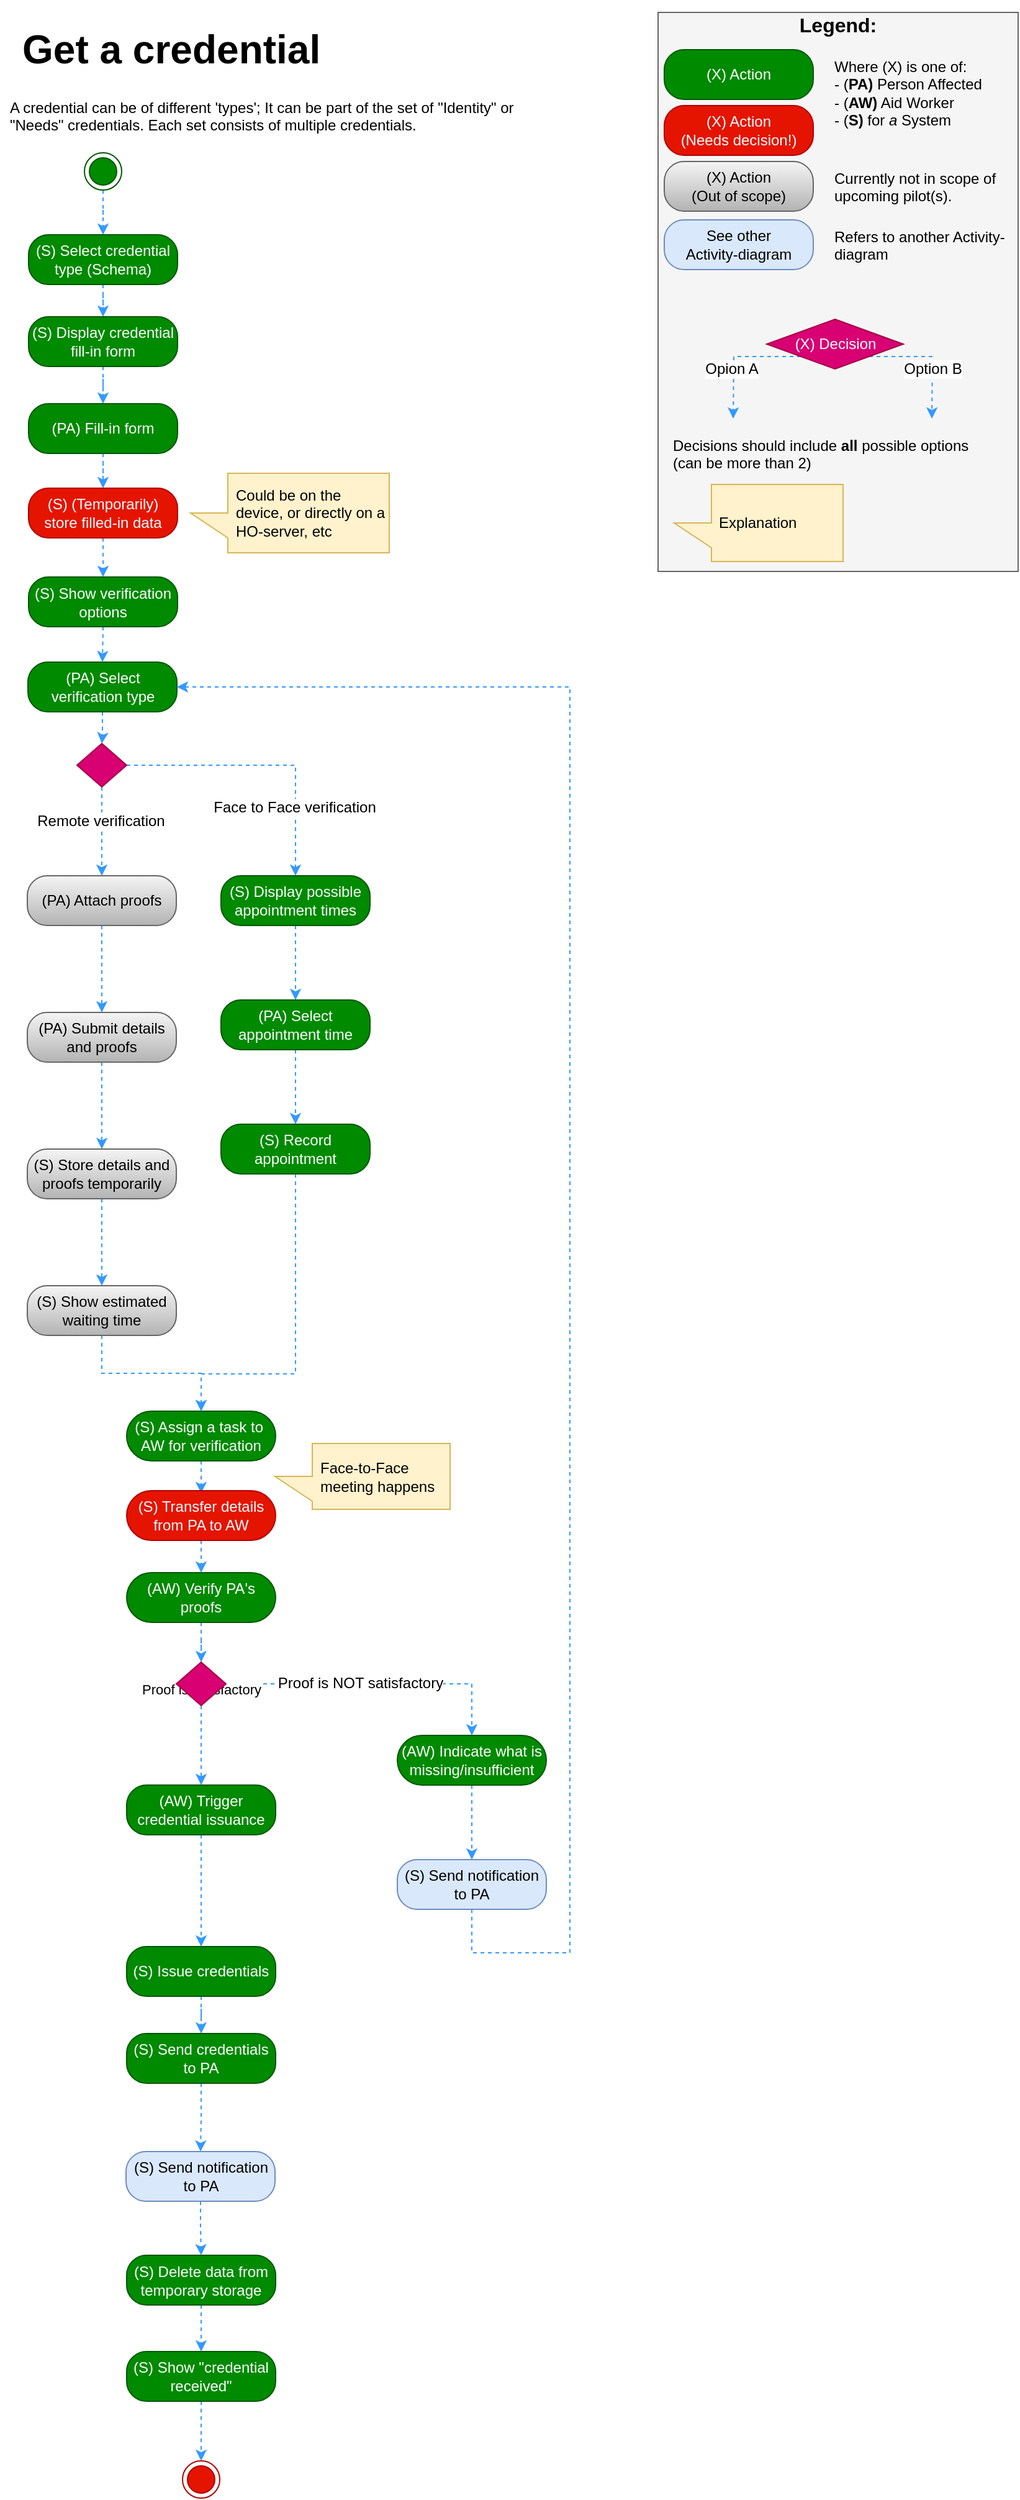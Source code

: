 <mxfile version="11.0.3" type="github"><diagram id="uyd7z65uwDIBuKVMTp-y" name="Page-1"><mxGraphModel dx="609" dy="338" grid="0" gridSize="10" guides="1" tooltips="1" connect="1" arrows="1" fold="1" page="1" pageScale="1" pageWidth="827" pageHeight="1169" math="0" shadow="0"><root><mxCell id="0"/><mxCell id="1" parent="0"/><mxCell id="oU4Lt3CGuPSWamgN9LYf-17" style="edgeStyle=orthogonalEdgeStyle;rounded=0;orthogonalLoop=1;jettySize=auto;html=1;entryX=0.5;entryY=0;entryDx=0;entryDy=0;strokeColor=#3399FF;fontColor=#ffffff;dashed=1;" parent="1" source="oU4Lt3CGuPSWamgN9LYf-1" target="bS0sMl6j7w7xX164Mt2F-23" edge="1"><mxGeometry relative="1" as="geometry"><mxPoint x="83" y="223" as="targetPoint"/></mxGeometry></mxCell><mxCell id="oU4Lt3CGuPSWamgN9LYf-1" value="" style="ellipse;html=1;shape=endState;fillColor=#008a00;strokeColor=#005700;fontColor=#ffffff;" parent="1" vertex="1"><mxGeometry x="68" y="123" width="30" height="30" as="geometry"/></mxCell><mxCell id="ZIkzdJBxLHVvlqhhN6H9-13" value="" style="ellipse;html=1;shape=endState;fillColor=#e51400;strokeColor=#B20000;fontColor=#ffffff;" parent="1" vertex="1"><mxGeometry x="147" y="1981" width="30" height="30" as="geometry"/></mxCell><mxCell id="NnOpoRvQTLeooMambTD8-50" style="edgeStyle=orthogonalEdgeStyle;rounded=0;orthogonalLoop=1;jettySize=auto;html=1;entryX=0.5;entryY=0;entryDx=0;entryDy=0;dashed=1;fontColor=#ffffff;strokeColor=#3399FF;" parent="1" source="bS0sMl6j7w7xX164Mt2F-23" target="NnOpoRvQTLeooMambTD8-34" edge="1"><mxGeometry relative="1" as="geometry"/></mxCell><mxCell id="bS0sMl6j7w7xX164Mt2F-23" value="(S) Select credential type (Schema)&lt;br&gt;" style="rounded=1;whiteSpace=wrap;html=1;arcSize=40;fillColor=#008a00;strokeColor=#005700;fontColor=#ffffff;" parent="1" vertex="1"><mxGeometry x="23" y="189" width="120" height="40" as="geometry"/></mxCell><mxCell id="bS0sMl6j7w7xX164Mt2F-35" value="(S) Send notification to PA&lt;br&gt;" style="rounded=1;whiteSpace=wrap;html=1;arcSize=40;fillColor=#dae8fc;strokeColor=#6c8ebf;" parent="1" vertex="1"><mxGeometry x="101.5" y="1732" width="120" height="40" as="geometry"/></mxCell><mxCell id="NnOpoRvQTLeooMambTD8-33" value="" style="edgeStyle=orthogonalEdgeStyle;rounded=0;orthogonalLoop=1;jettySize=auto;html=1;dashed=1;strokeColor=#3399FF;fontColor=#ffffff;" parent="1" source="NnOpoRvQTLeooMambTD8-34" target="NnOpoRvQTLeooMambTD8-35" edge="1"><mxGeometry relative="1" as="geometry"/></mxCell><mxCell id="NnOpoRvQTLeooMambTD8-34" value="(S) Display credential fill-in form" style="rounded=1;whiteSpace=wrap;html=1;arcSize=40;fillColor=#008a00;strokeColor=#005700;fontColor=#ffffff;" parent="1" vertex="1"><mxGeometry x="23" y="255" width="120" height="40" as="geometry"/></mxCell><mxCell id="XSU_I-3Gt-N8LildDsRt-3" value="" style="edgeStyle=orthogonalEdgeStyle;rounded=0;orthogonalLoop=1;jettySize=auto;html=1;dashed=1;strokeColor=#3399FF;fontColor=#ffffff;entryX=0.5;entryY=0;entryDx=0;entryDy=0;" parent="1" source="NnOpoRvQTLeooMambTD8-35" target="XSU_I-3Gt-N8LildDsRt-1" edge="1"><mxGeometry relative="1" as="geometry"><mxPoint x="83" y="455" as="targetPoint"/></mxGeometry></mxCell><mxCell id="NnOpoRvQTLeooMambTD8-35" value="(PA) Fill-in form" style="rounded=1;whiteSpace=wrap;html=1;arcSize=40;fillColor=#008a00;strokeColor=#005700;fontColor=#ffffff;" parent="1" vertex="1"><mxGeometry x="23" y="325" width="120" height="40" as="geometry"/></mxCell><mxCell id="NnOpoRvQTLeooMambTD8-52" value="" style="edgeStyle=orthogonalEdgeStyle;rounded=0;orthogonalLoop=1;jettySize=auto;html=1;dashed=1;strokeColor=#3399FF;fontColor=#ffffff;" parent="1" source="NnOpoRvQTLeooMambTD8-36" target="NnOpoRvQTLeooMambTD8-51" edge="1"><mxGeometry relative="1" as="geometry"/></mxCell><mxCell id="NnOpoRvQTLeooMambTD8-36" value="(PA) Attach proofs" style="rounded=1;whiteSpace=wrap;html=1;arcSize=40;fillColor=#f5f5f5;strokeColor=#666666;gradientColor=#b3b3b3;" parent="1" vertex="1"><mxGeometry x="22" y="705" width="120" height="40" as="geometry"/></mxCell><mxCell id="NnOpoRvQTLeooMambTD8-54" value="" style="edgeStyle=orthogonalEdgeStyle;rounded=0;orthogonalLoop=1;jettySize=auto;html=1;dashed=1;strokeColor=#3399FF;fontColor=#ffffff;" parent="1" source="NnOpoRvQTLeooMambTD8-51" target="NnOpoRvQTLeooMambTD8-53" edge="1"><mxGeometry relative="1" as="geometry"/></mxCell><mxCell id="NnOpoRvQTLeooMambTD8-51" value="(PA) Submit details and proofs" style="rounded=1;whiteSpace=wrap;html=1;arcSize=40;fillColor=#f5f5f5;strokeColor=#666666;gradientColor=#b3b3b3;" parent="1" vertex="1"><mxGeometry x="22" y="815" width="120" height="40" as="geometry"/></mxCell><mxCell id="NnOpoRvQTLeooMambTD8-56" value="" style="edgeStyle=orthogonalEdgeStyle;rounded=0;orthogonalLoop=1;jettySize=auto;html=1;dashed=1;strokeColor=#3399FF;fontColor=#ffffff;" parent="1" source="NnOpoRvQTLeooMambTD8-53" target="NnOpoRvQTLeooMambTD8-55" edge="1"><mxGeometry relative="1" as="geometry"/></mxCell><mxCell id="NnOpoRvQTLeooMambTD8-53" value="(S) Store details and proofs temporarily" style="rounded=1;whiteSpace=wrap;html=1;arcSize=40;fillColor=#f5f5f5;strokeColor=#666666;gradientColor=#b3b3b3;" parent="1" vertex="1"><mxGeometry x="22" y="925" width="120" height="40" as="geometry"/></mxCell><mxCell id="NnOpoRvQTLeooMambTD8-58" value="" style="edgeStyle=orthogonalEdgeStyle;rounded=0;orthogonalLoop=1;jettySize=auto;html=1;dashed=1;strokeColor=#3399FF;fontColor=#ffffff;" parent="1" source="NnOpoRvQTLeooMambTD8-55" target="NnOpoRvQTLeooMambTD8-57" edge="1"><mxGeometry relative="1" as="geometry"/></mxCell><mxCell id="NnOpoRvQTLeooMambTD8-55" value="(S) Show estimated waiting time" style="rounded=1;whiteSpace=wrap;html=1;arcSize=40;fillColor=#f5f5f5;strokeColor=#666666;gradientColor=#b3b3b3;" parent="1" vertex="1"><mxGeometry x="22" y="1035" width="120" height="40" as="geometry"/></mxCell><mxCell id="XSU_I-3Gt-N8LildDsRt-13" value="" style="edgeStyle=orthogonalEdgeStyle;rounded=0;orthogonalLoop=1;jettySize=auto;html=1;dashed=1;strokeColor=#3399FF;fontColor=#ffffff;" parent="1" source="NnOpoRvQTLeooMambTD8-57" edge="1"><mxGeometry relative="1" as="geometry"><mxPoint x="162" y="1202" as="targetPoint"/></mxGeometry></mxCell><mxCell id="NnOpoRvQTLeooMambTD8-57" value="(S) Assign a task to&amp;nbsp; AW for verification" style="rounded=1;whiteSpace=wrap;html=1;arcSize=50;fillColor=#008a00;strokeColor=#005700;fontColor=#ffffff;" parent="1" vertex="1"><mxGeometry x="102" y="1136" width="120" height="40" as="geometry"/></mxCell><mxCell id="NnOpoRvQTLeooMambTD8-63" style="edgeStyle=orthogonalEdgeStyle;rounded=0;orthogonalLoop=1;jettySize=auto;html=1;dashed=1;strokeColor=#3399FF;fontColor=#ffffff;" parent="1" source="NnOpoRvQTLeooMambTD8-60" target="NnOpoRvQTLeooMambTD8-62" edge="1"><mxGeometry relative="1" as="geometry"/></mxCell><mxCell id="NnOpoRvQTLeooMambTD8-60" value="(AW) Verify PA's proofs" style="rounded=1;whiteSpace=wrap;html=1;arcSize=50;fillColor=#008a00;strokeColor=#005700;fontColor=#ffffff;" parent="1" vertex="1"><mxGeometry x="102" y="1266" width="120" height="40" as="geometry"/></mxCell><mxCell id="NnOpoRvQTLeooMambTD8-37" style="edgeStyle=orthogonalEdgeStyle;rounded=0;orthogonalLoop=1;jettySize=auto;html=1;entryX=0.5;entryY=0;entryDx=0;entryDy=0;dashed=1;strokeColor=#3399FF;fontColor=#ffffff;" parent="1" source="NnOpoRvQTLeooMambTD8-41" target="NnOpoRvQTLeooMambTD8-44" edge="1"><mxGeometry relative="1" as="geometry"><mxPoint x="237.667" y="705" as="targetPoint"/></mxGeometry></mxCell><mxCell id="NnOpoRvQTLeooMambTD8-38" value="Face to Face verification" style="text;html=1;resizable=0;points=[];align=center;verticalAlign=middle;labelBackgroundColor=#ffffff;fontColor=#000000;" parent="NnOpoRvQTLeooMambTD8-37" vertex="1" connectable="0"><mxGeometry x="0.202" y="-34" relative="1" as="geometry"><mxPoint as="offset"/></mxGeometry></mxCell><mxCell id="NnOpoRvQTLeooMambTD8-39" style="edgeStyle=orthogonalEdgeStyle;rounded=0;orthogonalLoop=1;jettySize=auto;html=1;entryX=0.5;entryY=0;entryDx=0;entryDy=0;dashed=1;strokeColor=#3399FF;fontColor=#ffffff;" parent="1" source="NnOpoRvQTLeooMambTD8-41" target="NnOpoRvQTLeooMambTD8-36" edge="1"><mxGeometry relative="1" as="geometry"/></mxCell><mxCell id="NnOpoRvQTLeooMambTD8-40" value="Remote verification" style="text;html=1;resizable=0;points=[];align=center;verticalAlign=middle;labelBackgroundColor=#ffffff;fontColor=#000000;" parent="NnOpoRvQTLeooMambTD8-39" vertex="1" connectable="0"><mxGeometry x="-0.0" y="-9" relative="1" as="geometry"><mxPoint x="8" y="-9" as="offset"/></mxGeometry></mxCell><mxCell id="NnOpoRvQTLeooMambTD8-41" value="" style="rhombus;whiteSpace=wrap;html=1;fillColor=#d80073;strokeColor=#A50040;fontColor=#ffffff;" parent="1" vertex="1"><mxGeometry x="62" y="598.5" width="40" height="35" as="geometry"/></mxCell><mxCell id="NnOpoRvQTLeooMambTD8-43" value="" style="edgeStyle=orthogonalEdgeStyle;rounded=0;orthogonalLoop=1;jettySize=auto;html=1;dashed=1;strokeColor=#3399FF;fontColor=#000000;" parent="1" source="NnOpoRvQTLeooMambTD8-44" target="NnOpoRvQTLeooMambTD8-46" edge="1"><mxGeometry relative="1" as="geometry"/></mxCell><mxCell id="NnOpoRvQTLeooMambTD8-44" value="(S) Display possible appointment times" style="rounded=1;whiteSpace=wrap;html=1;arcSize=40;fillColor=#008a00;strokeColor=#005700;fontColor=#ffffff;" parent="1" vertex="1"><mxGeometry x="178" y="705" width="120" height="40" as="geometry"/></mxCell><mxCell id="NnOpoRvQTLeooMambTD8-45" value="" style="edgeStyle=orthogonalEdgeStyle;rounded=0;orthogonalLoop=1;jettySize=auto;html=1;dashed=1;strokeColor=#3399FF;fontColor=#000000;" parent="1" source="NnOpoRvQTLeooMambTD8-46" target="NnOpoRvQTLeooMambTD8-47" edge="1"><mxGeometry relative="1" as="geometry"/></mxCell><mxCell id="NnOpoRvQTLeooMambTD8-46" value="(PA) Select appointment time" style="rounded=1;whiteSpace=wrap;html=1;arcSize=40;fillColor=#008a00;strokeColor=#005700;fontColor=#ffffff;" parent="1" vertex="1"><mxGeometry x="178" y="805" width="120" height="40" as="geometry"/></mxCell><mxCell id="NnOpoRvQTLeooMambTD8-59" style="edgeStyle=orthogonalEdgeStyle;rounded=0;orthogonalLoop=1;jettySize=auto;html=1;dashed=1;strokeColor=#3399FF;fontColor=#ffffff;entryX=0.5;entryY=0;entryDx=0;entryDy=0;" parent="1" source="NnOpoRvQTLeooMambTD8-47" target="NnOpoRvQTLeooMambTD8-57" edge="1"><mxGeometry relative="1" as="geometry"><mxPoint x="193" y="1054" as="targetPoint"/><Array as="points"><mxPoint x="238" y="1106"/><mxPoint x="162" y="1106"/></Array></mxGeometry></mxCell><mxCell id="NnOpoRvQTLeooMambTD8-47" value="(S) Record appointment" style="rounded=1;whiteSpace=wrap;html=1;arcSize=40;fillColor=#008a00;strokeColor=#005700;fontColor=#ffffff;" parent="1" vertex="1"><mxGeometry x="178" y="905" width="120" height="40" as="geometry"/></mxCell><mxCell id="NnOpoRvQTLeooMambTD8-48" style="edgeStyle=orthogonalEdgeStyle;rounded=0;orthogonalLoop=1;jettySize=auto;html=1;entryX=0.5;entryY=0;entryDx=0;entryDy=0;dashed=1;strokeColor=#3399FF;fontColor=#ffffff;" parent="1" source="NnOpoRvQTLeooMambTD8-49" target="NnOpoRvQTLeooMambTD8-41" edge="1"><mxGeometry relative="1" as="geometry"/></mxCell><mxCell id="NnOpoRvQTLeooMambTD8-49" value="(PA) Select verification type" style="rounded=1;whiteSpace=wrap;html=1;arcSize=40;fillColor=#008a00;strokeColor=#005700;fontColor=#ffffff;" parent="1" vertex="1"><mxGeometry x="22.5" y="533" width="120" height="40" as="geometry"/></mxCell><mxCell id="NnOpoRvQTLeooMambTD8-67" style="edgeStyle=orthogonalEdgeStyle;rounded=0;orthogonalLoop=1;jettySize=auto;html=1;dashed=1;strokeColor=#3399FF;fontColor=#ffffff;" parent="1" source="NnOpoRvQTLeooMambTD8-62" target="NnOpoRvQTLeooMambTD8-66" edge="1"><mxGeometry relative="1" as="geometry"/></mxCell><mxCell id="NnOpoRvQTLeooMambTD8-69" value="&lt;font color=&quot;#000000&quot;&gt;Proof is NOT satisfactory&lt;/font&gt;" style="text;html=1;resizable=0;points=[];align=center;verticalAlign=middle;labelBackgroundColor=#ffffff;fontColor=#ffffff;" parent="NnOpoRvQTLeooMambTD8-67" vertex="1" connectable="0"><mxGeometry x="0.077" y="-2" relative="1" as="geometry"><mxPoint x="-21" y="-2.5" as="offset"/></mxGeometry></mxCell><mxCell id="NnOpoRvQTLeooMambTD8-76" value="&lt;font color=&quot;#000000&quot;&gt;Proof is satisfactory&lt;/font&gt;" style="edgeStyle=orthogonalEdgeStyle;rounded=0;orthogonalLoop=1;jettySize=auto;html=1;entryX=0.5;entryY=0;entryDx=0;entryDy=0;dashed=1;strokeColor=#3399FF;fontColor=#ffffff;" parent="1" source="NnOpoRvQTLeooMambTD8-62" target="C5v0pftiz7ZyU0YE7g-n-1" edge="1"><mxGeometry x="0.005" y="-45" relative="1" as="geometry"><mxPoint x="45" y="-45" as="offset"/></mxGeometry></mxCell><mxCell id="NnOpoRvQTLeooMambTD8-62" value="" style="rhombus;whiteSpace=wrap;html=1;fillColor=#d80073;strokeColor=#A50040;fontColor=#ffffff;" parent="1" vertex="1"><mxGeometry x="142" y="1338" width="40" height="35" as="geometry"/></mxCell><mxCell id="NnOpoRvQTLeooMambTD8-71" value="" style="edgeStyle=orthogonalEdgeStyle;rounded=0;orthogonalLoop=1;jettySize=auto;html=1;dashed=1;strokeColor=#3399FF;fontColor=#ffffff;" parent="1" source="NnOpoRvQTLeooMambTD8-66" target="NnOpoRvQTLeooMambTD8-70" edge="1"><mxGeometry relative="1" as="geometry"/></mxCell><mxCell id="NnOpoRvQTLeooMambTD8-66" value="(AW) Indicate what is missing/insufficient" style="rounded=1;whiteSpace=wrap;html=1;arcSize=50;fillColor=#008a00;strokeColor=#005700;fontColor=#ffffff;" parent="1" vertex="1"><mxGeometry x="320" y="1397" width="120" height="40" as="geometry"/></mxCell><mxCell id="NnOpoRvQTLeooMambTD8-72" style="edgeStyle=orthogonalEdgeStyle;rounded=0;orthogonalLoop=1;jettySize=auto;html=1;entryX=1;entryY=0.5;entryDx=0;entryDy=0;dashed=1;strokeColor=#3399FF;fontColor=#ffffff;exitX=0.5;exitY=1;exitDx=0;exitDy=0;" parent="1" source="NnOpoRvQTLeooMambTD8-70" target="NnOpoRvQTLeooMambTD8-49" edge="1"><mxGeometry relative="1" as="geometry"><mxPoint x="466" y="1498" as="sourcePoint"/><Array as="points"><mxPoint x="380" y="1572"/><mxPoint x="459" y="1572"/><mxPoint x="459" y="553"/></Array></mxGeometry></mxCell><mxCell id="NnOpoRvQTLeooMambTD8-70" value="(S) Send notification to PA" style="rounded=1;whiteSpace=wrap;html=1;arcSize=40;fillColor=#dae8fc;strokeColor=#6c8ebf;" parent="1" vertex="1"><mxGeometry x="320" y="1497" width="120" height="40" as="geometry"/></mxCell><mxCell id="NnOpoRvQTLeooMambTD8-78" value="" style="edgeStyle=orthogonalEdgeStyle;rounded=0;orthogonalLoop=1;jettySize=auto;html=1;dashed=1;strokeColor=#3399FF;fontColor=#ffffff;" parent="1" source="NnOpoRvQTLeooMambTD8-75" target="NnOpoRvQTLeooMambTD8-77" edge="1"><mxGeometry relative="1" as="geometry"/></mxCell><mxCell id="NnOpoRvQTLeooMambTD8-75" value="(S) Issue credentials&lt;br&gt;" style="rounded=1;whiteSpace=wrap;html=1;arcSize=40;fillColor=#008a00;strokeColor=#005700;fontColor=#ffffff;" parent="1" vertex="1"><mxGeometry x="102" y="1567" width="120" height="40" as="geometry"/></mxCell><mxCell id="NnOpoRvQTLeooMambTD8-79" value="" style="edgeStyle=orthogonalEdgeStyle;rounded=0;orthogonalLoop=1;jettySize=auto;html=1;dashed=1;strokeColor=#3399FF;fontColor=#ffffff;" parent="1" source="NnOpoRvQTLeooMambTD8-77" target="bS0sMl6j7w7xX164Mt2F-35" edge="1"><mxGeometry relative="1" as="geometry"/></mxCell><mxCell id="NnOpoRvQTLeooMambTD8-77" value="(S) Send credentials to PA&lt;br&gt;" style="rounded=1;whiteSpace=wrap;html=1;arcSize=40;fillColor=#008a00;strokeColor=#005700;fontColor=#ffffff;" parent="1" vertex="1"><mxGeometry x="102" y="1637" width="120" height="40" as="geometry"/></mxCell><mxCell id="XSU_I-3Gt-N8LildDsRt-17" style="edgeStyle=orthogonalEdgeStyle;rounded=0;orthogonalLoop=1;jettySize=auto;html=1;exitX=0.5;exitY=1;exitDx=0;exitDy=0;entryX=0.5;entryY=0;entryDx=0;entryDy=0;dashed=1;strokeColor=#3399FF;fontColor=#ffffff;" parent="1" source="NnOpoRvQTLeooMambTD8-81" target="XSU_I-3Gt-N8LildDsRt-16" edge="1"><mxGeometry relative="1" as="geometry"/></mxCell><mxCell id="NnOpoRvQTLeooMambTD8-81" value="(S) Delete data from temporary storage&lt;br&gt;" style="rounded=1;whiteSpace=wrap;html=1;arcSize=40;fillColor=#008a00;strokeColor=#005700;fontColor=#ffffff;" parent="1" vertex="1"><mxGeometry x="102" y="1815.5" width="120" height="40" as="geometry"/></mxCell><mxCell id="NnOpoRvQTLeooMambTD8-82" style="edgeStyle=orthogonalEdgeStyle;rounded=0;orthogonalLoop=1;jettySize=auto;html=1;entryX=0.5;entryY=0;entryDx=0;entryDy=0;dashed=1;strokeColor=#3399FF;fontColor=#ffffff;" parent="1" source="bS0sMl6j7w7xX164Mt2F-35" target="NnOpoRvQTLeooMambTD8-81" edge="1"><mxGeometry relative="1" as="geometry"><mxPoint x="162" y="1792" as="sourcePoint"/><mxPoint x="162" y="1931" as="targetPoint"/></mxGeometry></mxCell><mxCell id="Oh-CoAv5-6AcQpP4_E5v-1" value="" style="rounded=0;whiteSpace=wrap;html=1;fontSize=16;align=left;fillColor=#f5f5f5;strokeColor=#666666;fontColor=#333333;" parent="1" vertex="1"><mxGeometry x="530" y="10" width="290" height="450" as="geometry"/></mxCell><mxCell id="Oh-CoAv5-6AcQpP4_E5v-6" value="See other&lt;br&gt;Activity-diagram" style="rounded=1;whiteSpace=wrap;html=1;arcSize=40;fillColor=#dae8fc;strokeColor=#6c8ebf;" parent="1" vertex="1"><mxGeometry x="535" y="177" width="120" height="40" as="geometry"/></mxCell><mxCell id="Oh-CoAv5-6AcQpP4_E5v-8" value="(X) Action&lt;br&gt;" style="rounded=1;whiteSpace=wrap;html=1;arcSize=40;fillColor=#008a00;strokeColor=#005700;fontColor=#ffffff;" parent="1" vertex="1"><mxGeometry x="535" y="40" width="120" height="40" as="geometry"/></mxCell><mxCell id="Oh-CoAv5-6AcQpP4_E5v-9" value="" style="edgeStyle=orthogonalEdgeStyle;rounded=0;orthogonalLoop=1;jettySize=auto;html=1;dashed=1;strokeColor=#3399FF;exitX=0;exitY=1;exitDx=0;exitDy=0;" parent="1" source="Oh-CoAv5-6AcQpP4_E5v-13" edge="1"><mxGeometry relative="1" as="geometry"><mxPoint x="590.5" y="337" as="targetPoint"/></mxGeometry></mxCell><mxCell id="Oh-CoAv5-6AcQpP4_E5v-10" value="Opion A" style="text;html=1;resizable=0;points=[];align=center;verticalAlign=middle;labelBackgroundColor=#ffffff;" parent="Oh-CoAv5-6AcQpP4_E5v-9" vertex="1" connectable="0"><mxGeometry x="-0.263" y="1" relative="1" as="geometry"><mxPoint x="-18" y="9" as="offset"/></mxGeometry></mxCell><mxCell id="Oh-CoAv5-6AcQpP4_E5v-11" style="edgeStyle=orthogonalEdgeStyle;rounded=0;orthogonalLoop=1;jettySize=auto;html=1;exitX=1;exitY=1;exitDx=0;exitDy=0;dashed=1;strokeColor=#3399FF;" parent="1" source="Oh-CoAv5-6AcQpP4_E5v-13" edge="1"><mxGeometry relative="1" as="geometry"><mxPoint x="750.5" y="337" as="targetPoint"/></mxGeometry></mxCell><mxCell id="Oh-CoAv5-6AcQpP4_E5v-12" value="Option B" style="text;html=1;resizable=0;points=[];align=center;verticalAlign=middle;labelBackgroundColor=#ffffff;" parent="Oh-CoAv5-6AcQpP4_E5v-11" vertex="1" connectable="0"><mxGeometry x="0.2" y="-1" relative="1" as="geometry"><mxPoint x="1" as="offset"/></mxGeometry></mxCell><mxCell id="Oh-CoAv5-6AcQpP4_E5v-13" value="&lt;span&gt;(X) Decision&lt;br&gt;&lt;/span&gt;" style="rhombus;whiteSpace=wrap;html=1;fillColor=#d80073;strokeColor=#A50040;fontColor=#ffffff;" parent="1" vertex="1"><mxGeometry x="617.5" y="257" width="110" height="40" as="geometry"/></mxCell><mxCell id="Oh-CoAv5-6AcQpP4_E5v-29" value="(X) Action&lt;br&gt;(Needs decision!)&lt;br&gt;" style="rounded=1;whiteSpace=wrap;html=1;arcSize=40;fillColor=#e51400;strokeColor=#B20000;fontColor=#ffffff;" parent="1" vertex="1"><mxGeometry x="535" y="85" width="120" height="40" as="geometry"/></mxCell><mxCell id="Oh-CoAv5-6AcQpP4_E5v-30" value="&lt;div style=&quot;text-align: left ; font-size: 32px&quot;&gt;&lt;span&gt;Get a credential&lt;/span&gt;&lt;br&gt;&lt;/div&gt;" style="text;html=1;strokeColor=none;fillColor=none;align=left;verticalAlign=middle;whiteSpace=wrap;rounded=0;fontStyle=1;fontSize=32;spacingLeft=16;" parent="1" vertex="1"><mxGeometry width="518" height="80" as="geometry"/></mxCell><mxCell id="Oh-CoAv5-6AcQpP4_E5v-31" value="&lt;font style=&quot;font-size: 16px;&quot;&gt;Legend:&lt;/font&gt;" style="text;html=1;strokeColor=none;fillColor=none;align=center;verticalAlign=middle;whiteSpace=wrap;rounded=0;fontSize=16;fontStyle=1" parent="1" vertex="1"><mxGeometry x="655" y="10" width="40" height="20" as="geometry"/></mxCell><mxCell id="Oh-CoAv5-6AcQpP4_E5v-32" value="Where (X) is one of:&lt;br&gt;- (&lt;b&gt;PA)&lt;/b&gt; Person Affected&lt;br&gt;- (&lt;b&gt;AW)&lt;/b&gt; Aid Worker&lt;br&gt;- (&lt;b&gt;S)&lt;/b&gt; for &lt;i&gt;a&lt;/i&gt; System&lt;br&gt;" style="text;html=1;strokeColor=none;fillColor=none;align=left;verticalAlign=top;whiteSpace=wrap;rounded=0;fontSize=12;" parent="1" vertex="1"><mxGeometry x="670" y="40" width="140" height="70" as="geometry"/></mxCell><mxCell id="Oh-CoAv5-6AcQpP4_E5v-33" value="Refers to another Activity-diagram&lt;br&gt;" style="text;html=1;strokeColor=none;fillColor=none;align=left;verticalAlign=top;whiteSpace=wrap;rounded=0;fontSize=12;" parent="1" vertex="1"><mxGeometry x="670" y="177" width="140" height="38" as="geometry"/></mxCell><mxCell id="Oh-CoAv5-6AcQpP4_E5v-34" value="Decisions should include &lt;b&gt;all&lt;/b&gt; possible options (can be more than 2)&lt;br&gt;" style="text;html=1;strokeColor=none;fillColor=none;align=left;verticalAlign=top;whiteSpace=wrap;rounded=0;fontSize=12;" parent="1" vertex="1"><mxGeometry x="540" y="345" width="250" height="38" as="geometry"/></mxCell><mxCell id="Oh-CoAv5-6AcQpP4_E5v-35" value="&lt;p&gt;Explanation&lt;/p&gt;" style="shape=callout;whiteSpace=wrap;html=1;perimeter=calloutPerimeter;fillColor=#fff2cc;fontSize=12;align=left;strokeColor=#d6b656;spacingLeft=4;direction=south;" parent="1" vertex="1"><mxGeometry x="543" y="390" width="136" height="62" as="geometry"/></mxCell><mxCell id="Oh-CoAv5-6AcQpP4_E5v-36" value="(X) Action&lt;br&gt;(Out of scope)&lt;br&gt;" style="rounded=1;whiteSpace=wrap;html=1;arcSize=40;fillColor=#f5f5f5;strokeColor=#666666;gradientColor=#b3b3b3;" parent="1" vertex="1"><mxGeometry x="535" y="130" width="120" height="40" as="geometry"/></mxCell><mxCell id="Oh-CoAv5-6AcQpP4_E5v-37" value="Currently not in scope of upcoming pilot(s).&lt;br&gt;" style="text;html=1;strokeColor=none;fillColor=none;align=left;verticalAlign=top;whiteSpace=wrap;rounded=0;fontSize=12;" parent="1" vertex="1"><mxGeometry x="670" y="130" width="140" height="70" as="geometry"/></mxCell><mxCell id="Oh-CoAv5-6AcQpP4_E5v-38" value="&lt;p&gt;A credential can be of different 'types'; It can be part of the set of &quot;Identity&quot; or &quot;Needs&quot; credentials. Each set consists of multiple credentials.&lt;/p&gt;" style="text;html=1;strokeColor=none;fillColor=none;spacing=8;spacingTop=-20;whiteSpace=wrap;overflow=hidden;rounded=0;align=left;" parent="1" vertex="1"><mxGeometry y="75" width="432" height="57" as="geometry"/></mxCell><mxCell id="XSU_I-3Gt-N8LildDsRt-9" style="edgeStyle=orthogonalEdgeStyle;rounded=0;orthogonalLoop=1;jettySize=auto;html=1;exitX=0.5;exitY=1;exitDx=0;exitDy=0;entryX=0.5;entryY=0;entryDx=0;entryDy=0;dashed=1;strokeColor=#3399FF;fontColor=#ffffff;" parent="1" source="XSU_I-3Gt-N8LildDsRt-1" target="XSU_I-3Gt-N8LildDsRt-8" edge="1"><mxGeometry relative="1" as="geometry"/></mxCell><mxCell id="XSU_I-3Gt-N8LildDsRt-1" value="(S) (Temporarily) store filled-in data" style="rounded=1;whiteSpace=wrap;html=1;arcSize=40;fillColor=#e51400;strokeColor=#B20000;fontColor=#ffffff;" parent="1" vertex="1"><mxGeometry x="23" y="393" width="120" height="40" as="geometry"/></mxCell><mxCell id="XSU_I-3Gt-N8LildDsRt-7" value="&lt;p&gt;Face-to-Face meeting happens&lt;/p&gt;" style="shape=callout;whiteSpace=wrap;html=1;perimeter=calloutPerimeter;fillColor=#fff2cc;fontSize=12;align=left;strokeColor=#d6b656;spacingLeft=4;direction=south;" parent="1" vertex="1"><mxGeometry x="221.5" y="1162" width="141" height="53" as="geometry"/></mxCell><mxCell id="XSU_I-3Gt-N8LildDsRt-10" style="edgeStyle=orthogonalEdgeStyle;rounded=0;orthogonalLoop=1;jettySize=auto;html=1;exitX=0.5;exitY=1;exitDx=0;exitDy=0;entryX=0.5;entryY=0;entryDx=0;entryDy=0;dashed=1;strokeColor=#3399FF;fontColor=#ffffff;" parent="1" source="XSU_I-3Gt-N8LildDsRt-8" target="NnOpoRvQTLeooMambTD8-49" edge="1"><mxGeometry relative="1" as="geometry"/></mxCell><mxCell id="XSU_I-3Gt-N8LildDsRt-8" value="(S) Show verification options" style="rounded=1;whiteSpace=wrap;html=1;arcSize=40;fillColor=#008a00;strokeColor=#005700;fontColor=#ffffff;" parent="1" vertex="1"><mxGeometry x="23" y="464.5" width="120" height="40" as="geometry"/></mxCell><mxCell id="XSU_I-3Gt-N8LildDsRt-14" style="edgeStyle=orthogonalEdgeStyle;rounded=0;orthogonalLoop=1;jettySize=auto;html=1;exitX=0.5;exitY=1;exitDx=0;exitDy=0;entryX=0.5;entryY=0;entryDx=0;entryDy=0;dashed=1;strokeColor=#3399FF;fontColor=#ffffff;" parent="1" source="XSU_I-3Gt-N8LildDsRt-12" target="NnOpoRvQTLeooMambTD8-60" edge="1"><mxGeometry relative="1" as="geometry"/></mxCell><mxCell id="XSU_I-3Gt-N8LildDsRt-12" value="(S) Transfer details from PA to AW" style="rounded=1;whiteSpace=wrap;html=1;arcSize=50;fillColor=#e51400;strokeColor=#B20000;fontColor=#ffffff;" parent="1" vertex="1"><mxGeometry x="102" y="1200" width="120" height="40" as="geometry"/></mxCell><mxCell id="XSU_I-3Gt-N8LildDsRt-15" value="&lt;p&gt;Could be on the device, or directly on a HO-server, etc&lt;/p&gt;" style="shape=callout;whiteSpace=wrap;html=1;perimeter=calloutPerimeter;fillColor=#fff2cc;fontSize=12;align=left;strokeColor=#d6b656;spacingLeft=4;direction=south;" parent="1" vertex="1"><mxGeometry x="153.5" y="381" width="160" height="64" as="geometry"/></mxCell><mxCell id="XSU_I-3Gt-N8LildDsRt-18" value="" style="edgeStyle=orthogonalEdgeStyle;rounded=0;orthogonalLoop=1;jettySize=auto;html=1;dashed=1;strokeColor=#3399FF;fontColor=#ffffff;entryX=0.5;entryY=0;entryDx=0;entryDy=0;" parent="1" source="XSU_I-3Gt-N8LildDsRt-16" target="ZIkzdJBxLHVvlqhhN6H9-13" edge="1"><mxGeometry relative="1" as="geometry"><mxPoint x="162" y="1973" as="targetPoint"/></mxGeometry></mxCell><mxCell id="XSU_I-3Gt-N8LildDsRt-16" value="(S) Show &quot;credential received&quot;&lt;br&gt;" style="rounded=1;whiteSpace=wrap;html=1;arcSize=40;fillColor=#008a00;strokeColor=#005700;fontColor=#ffffff;" parent="1" vertex="1"><mxGeometry x="102" y="1893" width="120" height="40" as="geometry"/></mxCell><mxCell id="C5v0pftiz7ZyU0YE7g-n-2" style="edgeStyle=orthogonalEdgeStyle;rounded=0;orthogonalLoop=1;jettySize=auto;html=1;entryX=0.5;entryY=0;entryDx=0;entryDy=0;dashed=1;fontColor=#ffffff;strokeColor=#3399FF;" edge="1" parent="1" source="C5v0pftiz7ZyU0YE7g-n-1" target="NnOpoRvQTLeooMambTD8-75"><mxGeometry relative="1" as="geometry"/></mxCell><mxCell id="C5v0pftiz7ZyU0YE7g-n-1" value="(AW) Trigger credential issuance" style="rounded=1;whiteSpace=wrap;html=1;arcSize=40;fillColor=#008a00;strokeColor=#005700;fontColor=#ffffff;" vertex="1" parent="1"><mxGeometry x="102" y="1437" width="120" height="40" as="geometry"/></mxCell></root></mxGraphModel></diagram></mxfile>